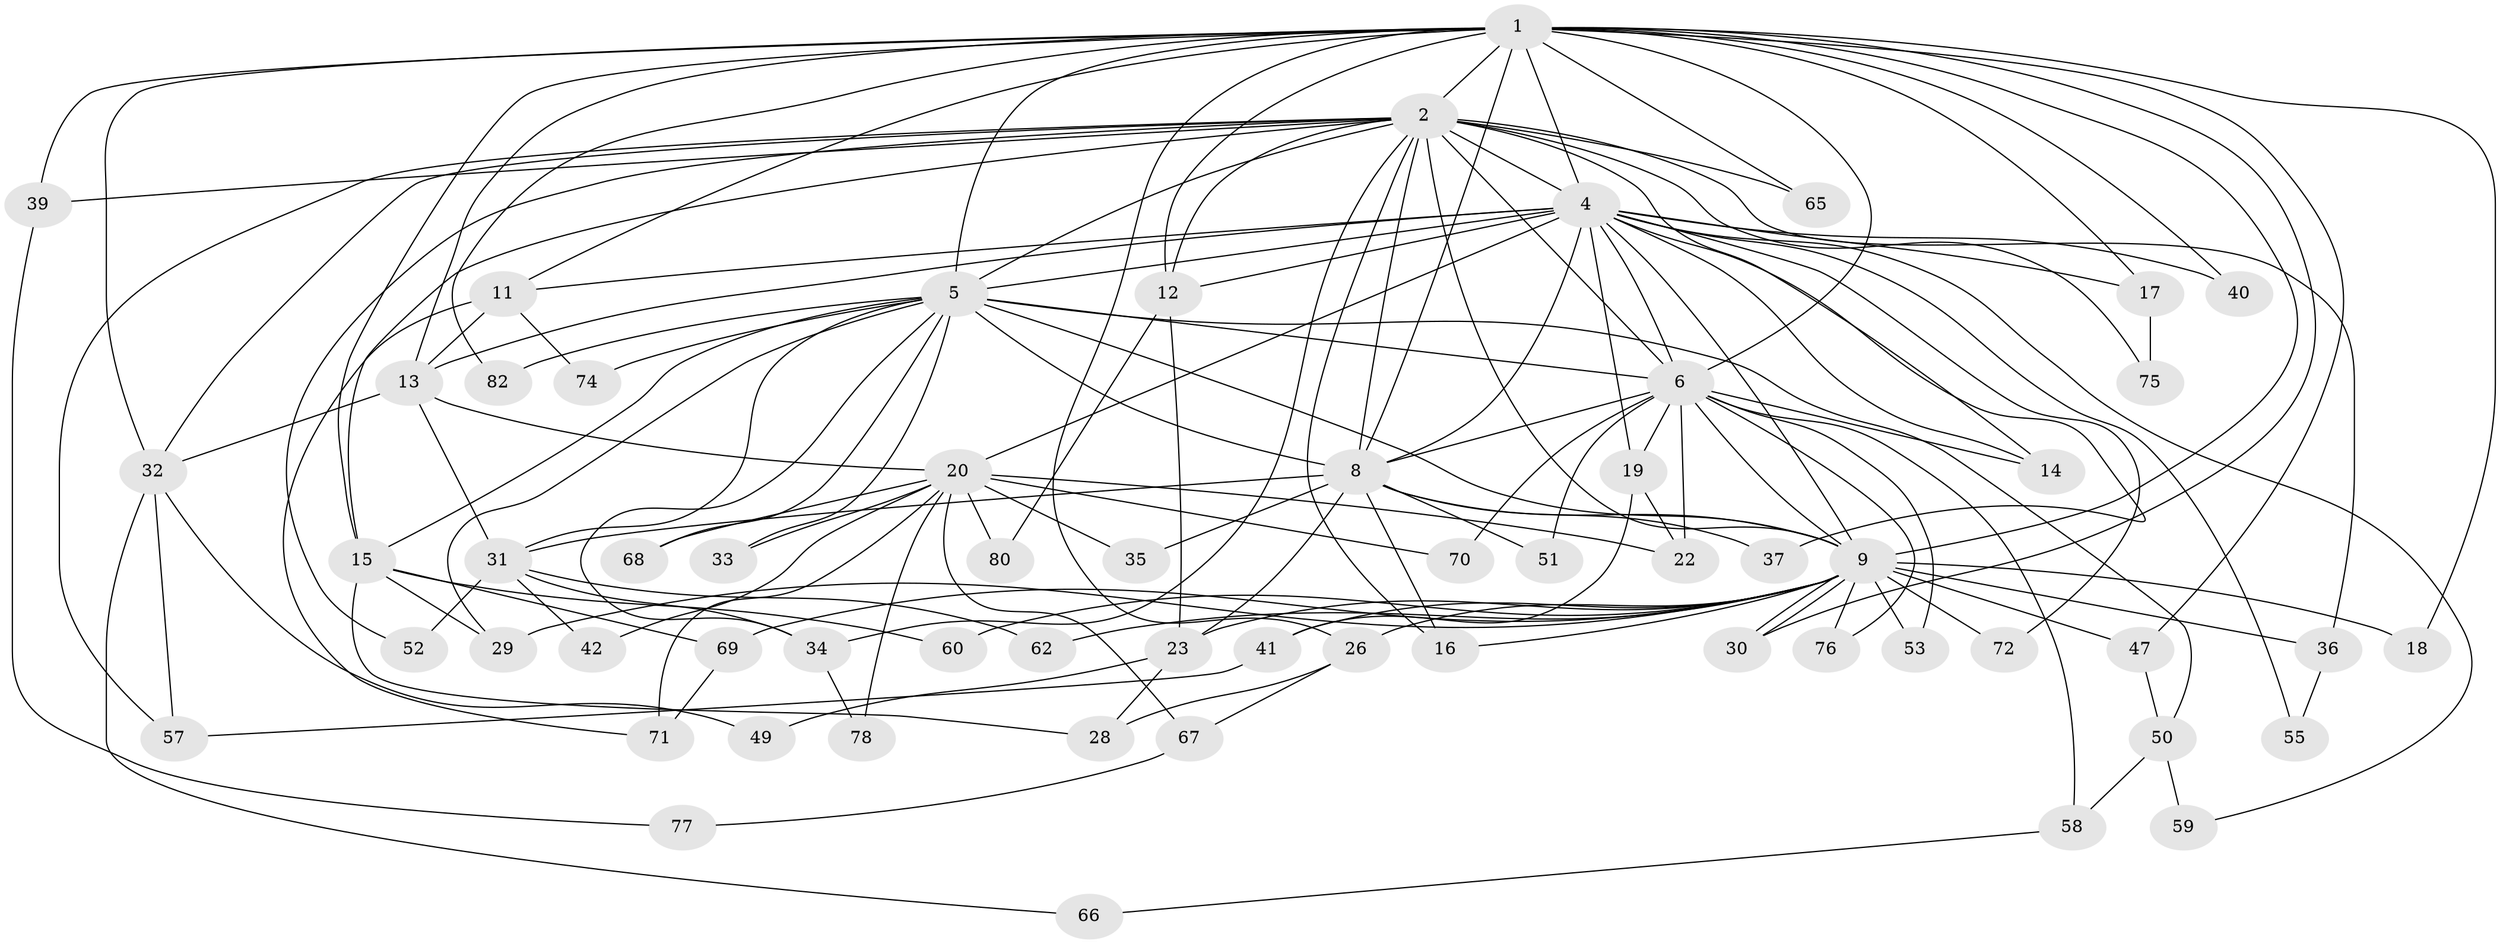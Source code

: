 // original degree distribution, {16: 0.023809523809523808, 12: 0.011904761904761904, 17: 0.011904761904761904, 25: 0.011904761904761904, 18: 0.047619047619047616, 15: 0.011904761904761904, 5: 0.047619047619047616, 6: 0.023809523809523808, 3: 0.2261904761904762, 2: 0.47619047619047616, 4: 0.08333333333333333, 9: 0.011904761904761904, 7: 0.011904761904761904}
// Generated by graph-tools (version 1.1) at 2025/41/03/06/25 10:41:37]
// undirected, 61 vertices, 144 edges
graph export_dot {
graph [start="1"]
  node [color=gray90,style=filled];
  1 [super="+3"];
  2 [super="+7"];
  4 [super="+54"];
  5 [super="+63"];
  6 [super="+46"];
  8 [super="+38"];
  9 [super="+10"];
  11;
  12 [super="+25"];
  13 [super="+79"];
  14 [super="+44"];
  15 [super="+43"];
  16 [super="+21"];
  17;
  18;
  19;
  20 [super="+27"];
  22 [super="+45"];
  23 [super="+24"];
  26;
  28 [super="+73"];
  29 [super="+81"];
  30 [super="+84"];
  31;
  32 [super="+48"];
  33;
  34 [super="+56"];
  35;
  36;
  37;
  39 [super="+61"];
  40;
  41;
  42;
  47;
  49;
  50;
  51;
  52;
  53;
  55;
  57 [super="+64"];
  58;
  59;
  60;
  62;
  65;
  66;
  67;
  68;
  69;
  70;
  71 [super="+83"];
  72;
  74;
  75;
  76;
  77;
  78;
  80;
  82;
  1 -- 2 [weight=4];
  1 -- 4 [weight=2];
  1 -- 5 [weight=2];
  1 -- 6 [weight=2];
  1 -- 8 [weight=2];
  1 -- 9 [weight=4];
  1 -- 13;
  1 -- 17;
  1 -- 18;
  1 -- 40;
  1 -- 65;
  1 -- 11;
  1 -- 15;
  1 -- 82;
  1 -- 26;
  1 -- 32;
  1 -- 39 [weight=2];
  1 -- 47;
  1 -- 30;
  1 -- 12;
  2 -- 4 [weight=2];
  2 -- 5 [weight=2];
  2 -- 6 [weight=2];
  2 -- 8 [weight=2];
  2 -- 9 [weight=4];
  2 -- 52;
  2 -- 57;
  2 -- 65;
  2 -- 75;
  2 -- 12;
  2 -- 15;
  2 -- 32;
  2 -- 36;
  2 -- 39;
  2 -- 34;
  2 -- 16;
  2 -- 14;
  4 -- 5 [weight=2];
  4 -- 6;
  4 -- 8;
  4 -- 9 [weight=2];
  4 -- 11;
  4 -- 12;
  4 -- 13;
  4 -- 14;
  4 -- 17;
  4 -- 19;
  4 -- 20 [weight=2];
  4 -- 37;
  4 -- 40;
  4 -- 55;
  4 -- 59;
  4 -- 72;
  5 -- 6;
  5 -- 8;
  5 -- 9 [weight=2];
  5 -- 31;
  5 -- 33;
  5 -- 34;
  5 -- 50;
  5 -- 74;
  5 -- 82;
  5 -- 29;
  5 -- 15;
  5 -- 68;
  6 -- 8;
  6 -- 9 [weight=2];
  6 -- 14;
  6 -- 19;
  6 -- 22;
  6 -- 51;
  6 -- 53;
  6 -- 58;
  6 -- 70;
  6 -- 76;
  8 -- 9 [weight=2];
  8 -- 16;
  8 -- 35;
  8 -- 37;
  8 -- 51;
  8 -- 31;
  8 -- 23;
  9 -- 16;
  9 -- 23;
  9 -- 30;
  9 -- 30;
  9 -- 41;
  9 -- 47;
  9 -- 60;
  9 -- 69;
  9 -- 76;
  9 -- 36;
  9 -- 72;
  9 -- 18;
  9 -- 53;
  9 -- 26;
  9 -- 29;
  9 -- 62;
  11 -- 74;
  11 -- 71;
  11 -- 13;
  12 -- 23;
  12 -- 80;
  13 -- 20;
  13 -- 31;
  13 -- 32;
  15 -- 29;
  15 -- 60;
  15 -- 69;
  15 -- 28;
  17 -- 75;
  19 -- 41;
  19 -- 22;
  20 -- 22;
  20 -- 33;
  20 -- 67;
  20 -- 68;
  20 -- 71;
  20 -- 80;
  20 -- 35;
  20 -- 70;
  20 -- 42;
  20 -- 78;
  23 -- 28;
  23 -- 49;
  26 -- 28;
  26 -- 67;
  31 -- 34;
  31 -- 42;
  31 -- 52;
  31 -- 62;
  32 -- 66;
  32 -- 49;
  32 -- 57;
  34 -- 78;
  36 -- 55;
  39 -- 77;
  41 -- 57;
  47 -- 50;
  50 -- 58;
  50 -- 59;
  58 -- 66;
  67 -- 77;
  69 -- 71;
}
